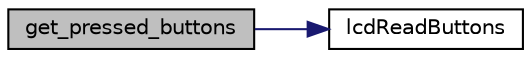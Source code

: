 digraph "get_pressed_buttons"
{
  edge [fontname="Helvetica",fontsize="10",labelfontname="Helvetica",labelfontsize="10"];
  node [fontname="Helvetica",fontsize="10",shape=record];
  rankdir="LR";
  Node7 [label="get_pressed_buttons",height=0.2,width=0.4,color="black", fillcolor="grey75", style="filled", fontcolor="black"];
  Node7 -> Node8 [color="midnightblue",fontsize="10",style="solid",fontname="Helvetica"];
  Node8 [label="lcdReadButtons",height=0.2,width=0.4,color="black", fillcolor="white", style="filled",URL="$_a_p_i_8h.html#a040d36e5c81594fd05d5042f3e540aed"];
}
